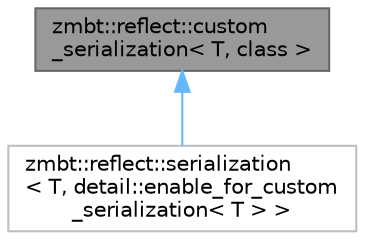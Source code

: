 digraph "zmbt::reflect::custom_serialization&lt; T, class &gt;"
{
 // LATEX_PDF_SIZE
  bgcolor="transparent";
  edge [fontname=Helvetica,fontsize=10,labelfontname=Helvetica,labelfontsize=10];
  node [fontname=Helvetica,fontsize=10,shape=box,height=0.2,width=0.4];
  Node1 [id="Node000001",label="zmbt::reflect::custom\l_serialization\< T, class \>",height=0.2,width=0.4,color="gray40", fillcolor="grey60", style="filled", fontcolor="black",tooltip="User-defined serialization."];
  Node1 -> Node2 [id="edge1_Node000001_Node000002",dir="back",color="steelblue1",style="solid",tooltip=" "];
  Node2 [id="Node000002",label="zmbt::reflect::serialization\l\< T, detail::enable_for_custom\l_serialization\< T \> \>",height=0.2,width=0.4,color="grey75", fillcolor="white", style="filled",URL="$structzmbt_1_1reflect_1_1serialization_3_01T_00_01detail_1_1enable__for__custom__serialization_3_01T_01_4_01_4.html",tooltip=" "];
}
